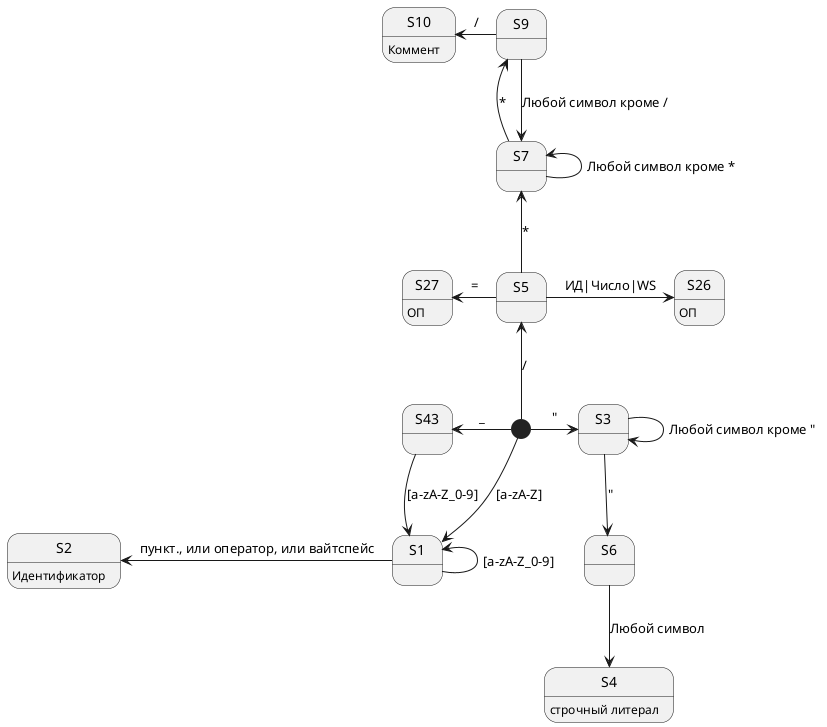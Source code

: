 @startuml "sd"

[*] -down-> S1 : [a-zA-Z]
[*] -left-> S43 : _
S43 -down-> S1 : [a-zA-Z_0-9]
S1 -left-> S1 : [a-zA-Z_0-9]
S1 -left-> S2 : пункт., или оператор, или вайтспейс
S2 : Идентификатор

[*] -right-> S3 : "
S3 -right-> S3 : Любой символ кроме "
S3 -down-> S6 : "
S6 -down-> S4 : Любой символ
S4 : строчный литерал

[*] -up-> S5 : /
S5 -up-> S7 : *

S5 -right-> S26 : ИД|Число|WS
S26 : ОП
S5 -left-> S27 : =
S27 : ОП

S7 -up-> S7 : Любой символ кроме *
S7 -up-> S9 : *
S9 -down-> S7 : Любой символ кроме /
S9 -left-> S10 : /
S10 : Коммент


@enduml